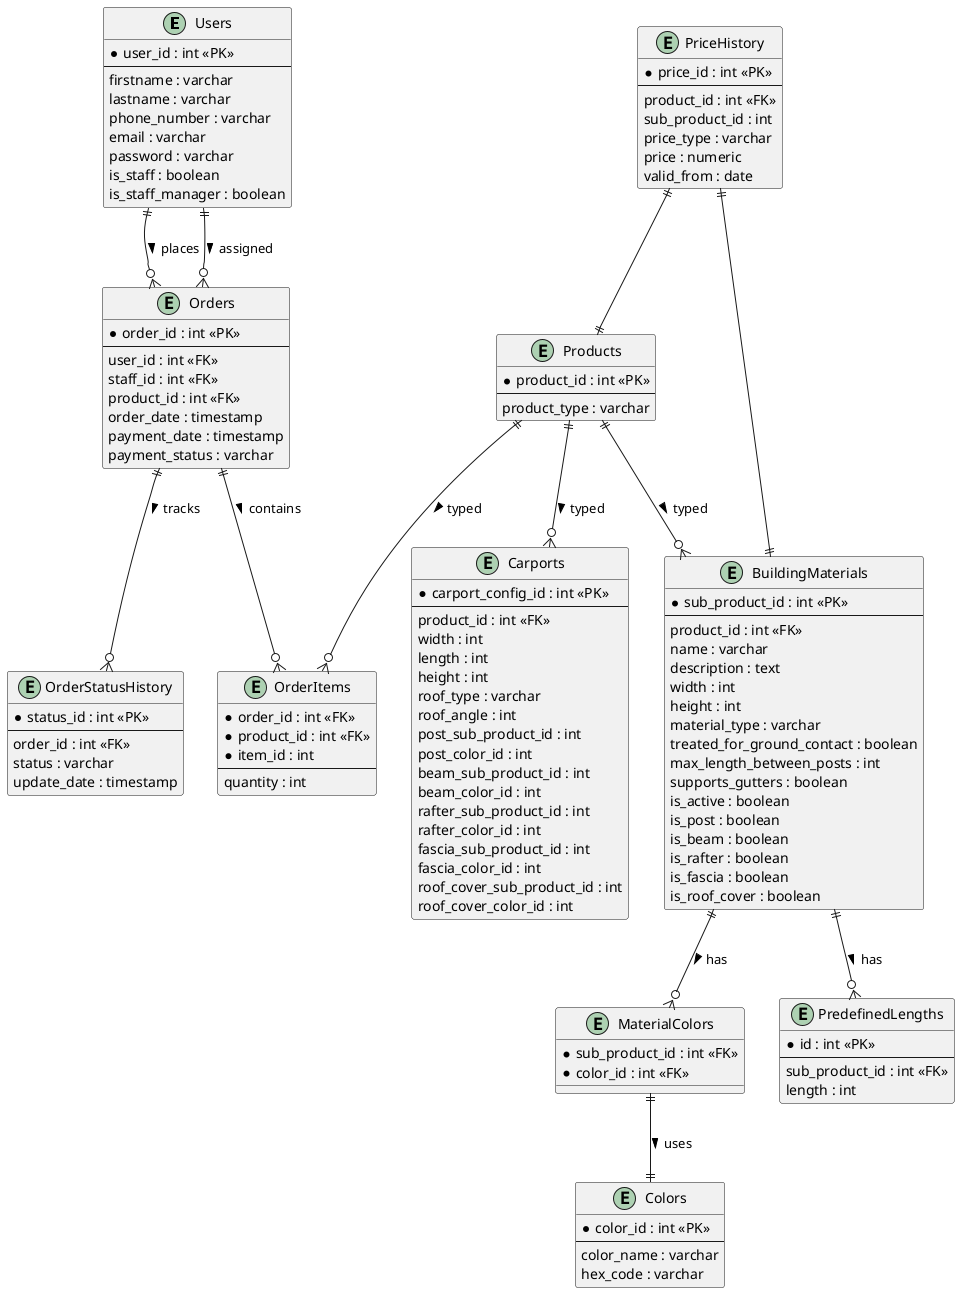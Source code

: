 @startuml

entity Users {
  * user_id : int <<PK>>
  --
  firstname : varchar
  lastname : varchar
  phone_number : varchar
  email : varchar
  password : varchar
  is_staff : boolean
  is_staff_manager : boolean
}

entity Orders {
  * order_id : int <<PK>>
  --
  user_id : int <<FK>>
  staff_id : int <<FK>>
  product_id : int <<FK>>
  order_date : timestamp
  payment_date : timestamp
  payment_status : varchar
}

entity OrderItems {
  * order_id : int <<FK>>
  * product_id : int <<FK>>
  * item_id : int
  --
  quantity : int
}

entity OrderStatusHistory {
  * status_id : int <<PK>>
  --
  order_id : int <<FK>>
  status : varchar
  update_date : timestamp
}

entity Products {
  * product_id : int <<PK>>
  --
  product_type : varchar
}

entity Carports {
  * carport_config_id : int <<PK>>
  --
  product_id : int <<FK>>
  width : int
  length : int
  height : int
  roof_type : varchar
  roof_angle : int
  post_sub_product_id : int
  post_color_id : int
  beam_sub_product_id : int
  beam_color_id : int
  rafter_sub_product_id : int
  rafter_color_id : int
  fascia_sub_product_id : int
  fascia_color_id : int
  roof_cover_sub_product_id : int
  roof_cover_color_id : int
}

entity BuildingMaterials {
  * sub_product_id : int <<PK>>
  --
  product_id : int <<FK>>
  name : varchar
  description : text
  width : int
  height : int
  material_type : varchar
  treated_for_ground_contact : boolean
  max_length_between_posts : int
  supports_gutters : boolean
  is_active : boolean
  is_post : boolean
  is_beam : boolean
  is_rafter : boolean
  is_fascia : boolean
  is_roof_cover : boolean
}

entity Colors {
  * color_id : int <<PK>>
  --
  color_name : varchar
  hex_code : varchar
}

entity MaterialColors {
  * sub_product_id : int <<FK>>
  * color_id : int <<FK>>
}

entity PredefinedLengths {
  * id : int <<PK>>
  --
  sub_product_id : int <<FK>>
  length : int
}

entity PriceHistory {
  * price_id : int <<PK>>
  --
  product_id : int <<FK>>
  sub_product_id : int
  price_type : varchar
  price : numeric
  valid_from : date
}

Users ||--o{ Orders : places >
Users ||--o{ Orders : assigned >
Orders ||--o{ OrderStatusHistory : tracks >
Orders ||--o{ OrderItems : contains >
Products ||--o{ OrderItems : typed >
Products ||--o{ Carports : typed >
Products ||--o{ BuildingMaterials : typed >
BuildingMaterials ||--o{ PredefinedLengths : has >
BuildingMaterials ||--o{ MaterialColors : has >
MaterialColors ||--|| Colors : uses >
PriceHistory ||--|| Products
PriceHistory ||--|| BuildingMaterials

@enduml
